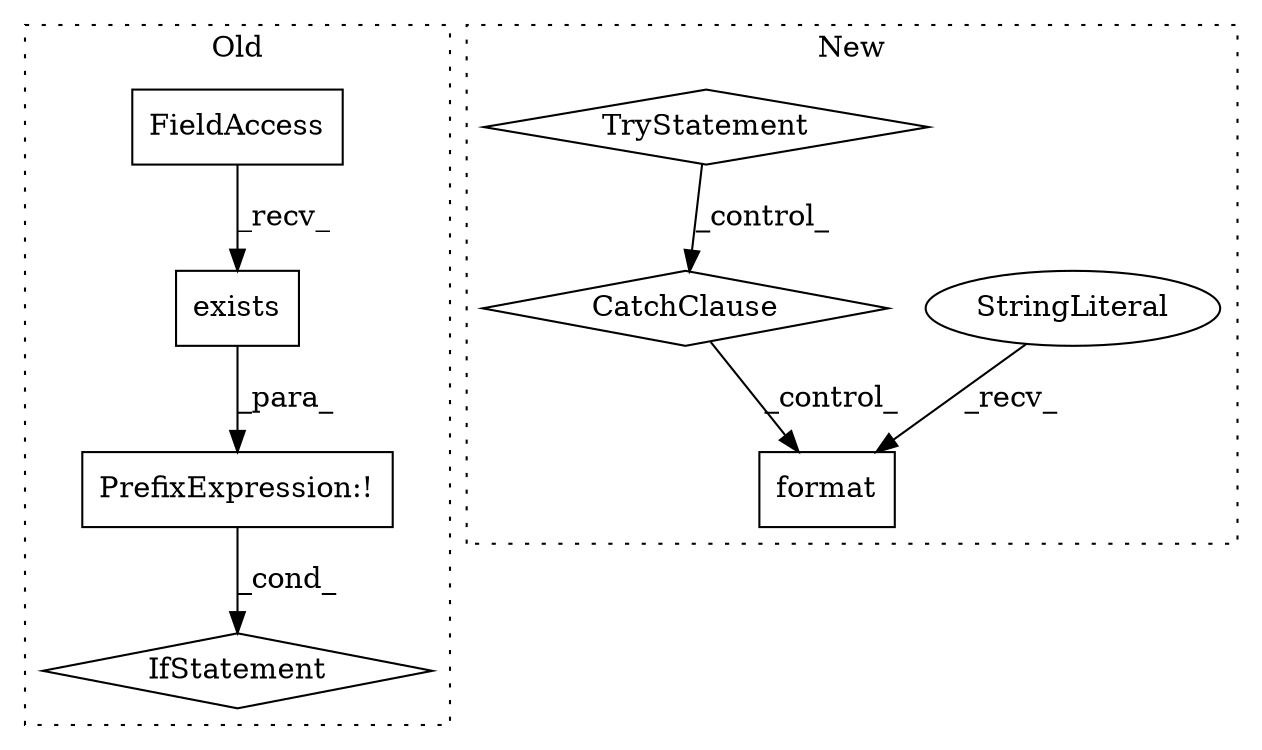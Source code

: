 digraph G {
subgraph cluster0 {
1 [label="exists" a="32" s="15376,15395" l="7,1" shape="box"];
3 [label="IfStatement" a="25" s="15363,15396" l="4,2" shape="diamond"];
4 [label="FieldAccess" a="22" s="15368" l="7" shape="box"];
6 [label="PrefixExpression:!" a="38" s="15367" l="1" shape="box"];
label = "Old";
style="dotted";
}
subgraph cluster1 {
2 [label="format" a="32" s="15369,15388" l="7,1" shape="box"];
5 [label="StringLiteral" a="45" s="15348" l="20" shape="ellipse"];
7 [label="CatchClause" a="12" s="15283,15313" l="11,2" shape="diamond"];
8 [label="TryStatement" a="54" s="15225" l="4" shape="diamond"];
label = "New";
style="dotted";
}
1 -> 6 [label="_para_"];
4 -> 1 [label="_recv_"];
5 -> 2 [label="_recv_"];
6 -> 3 [label="_cond_"];
7 -> 2 [label="_control_"];
8 -> 7 [label="_control_"];
}